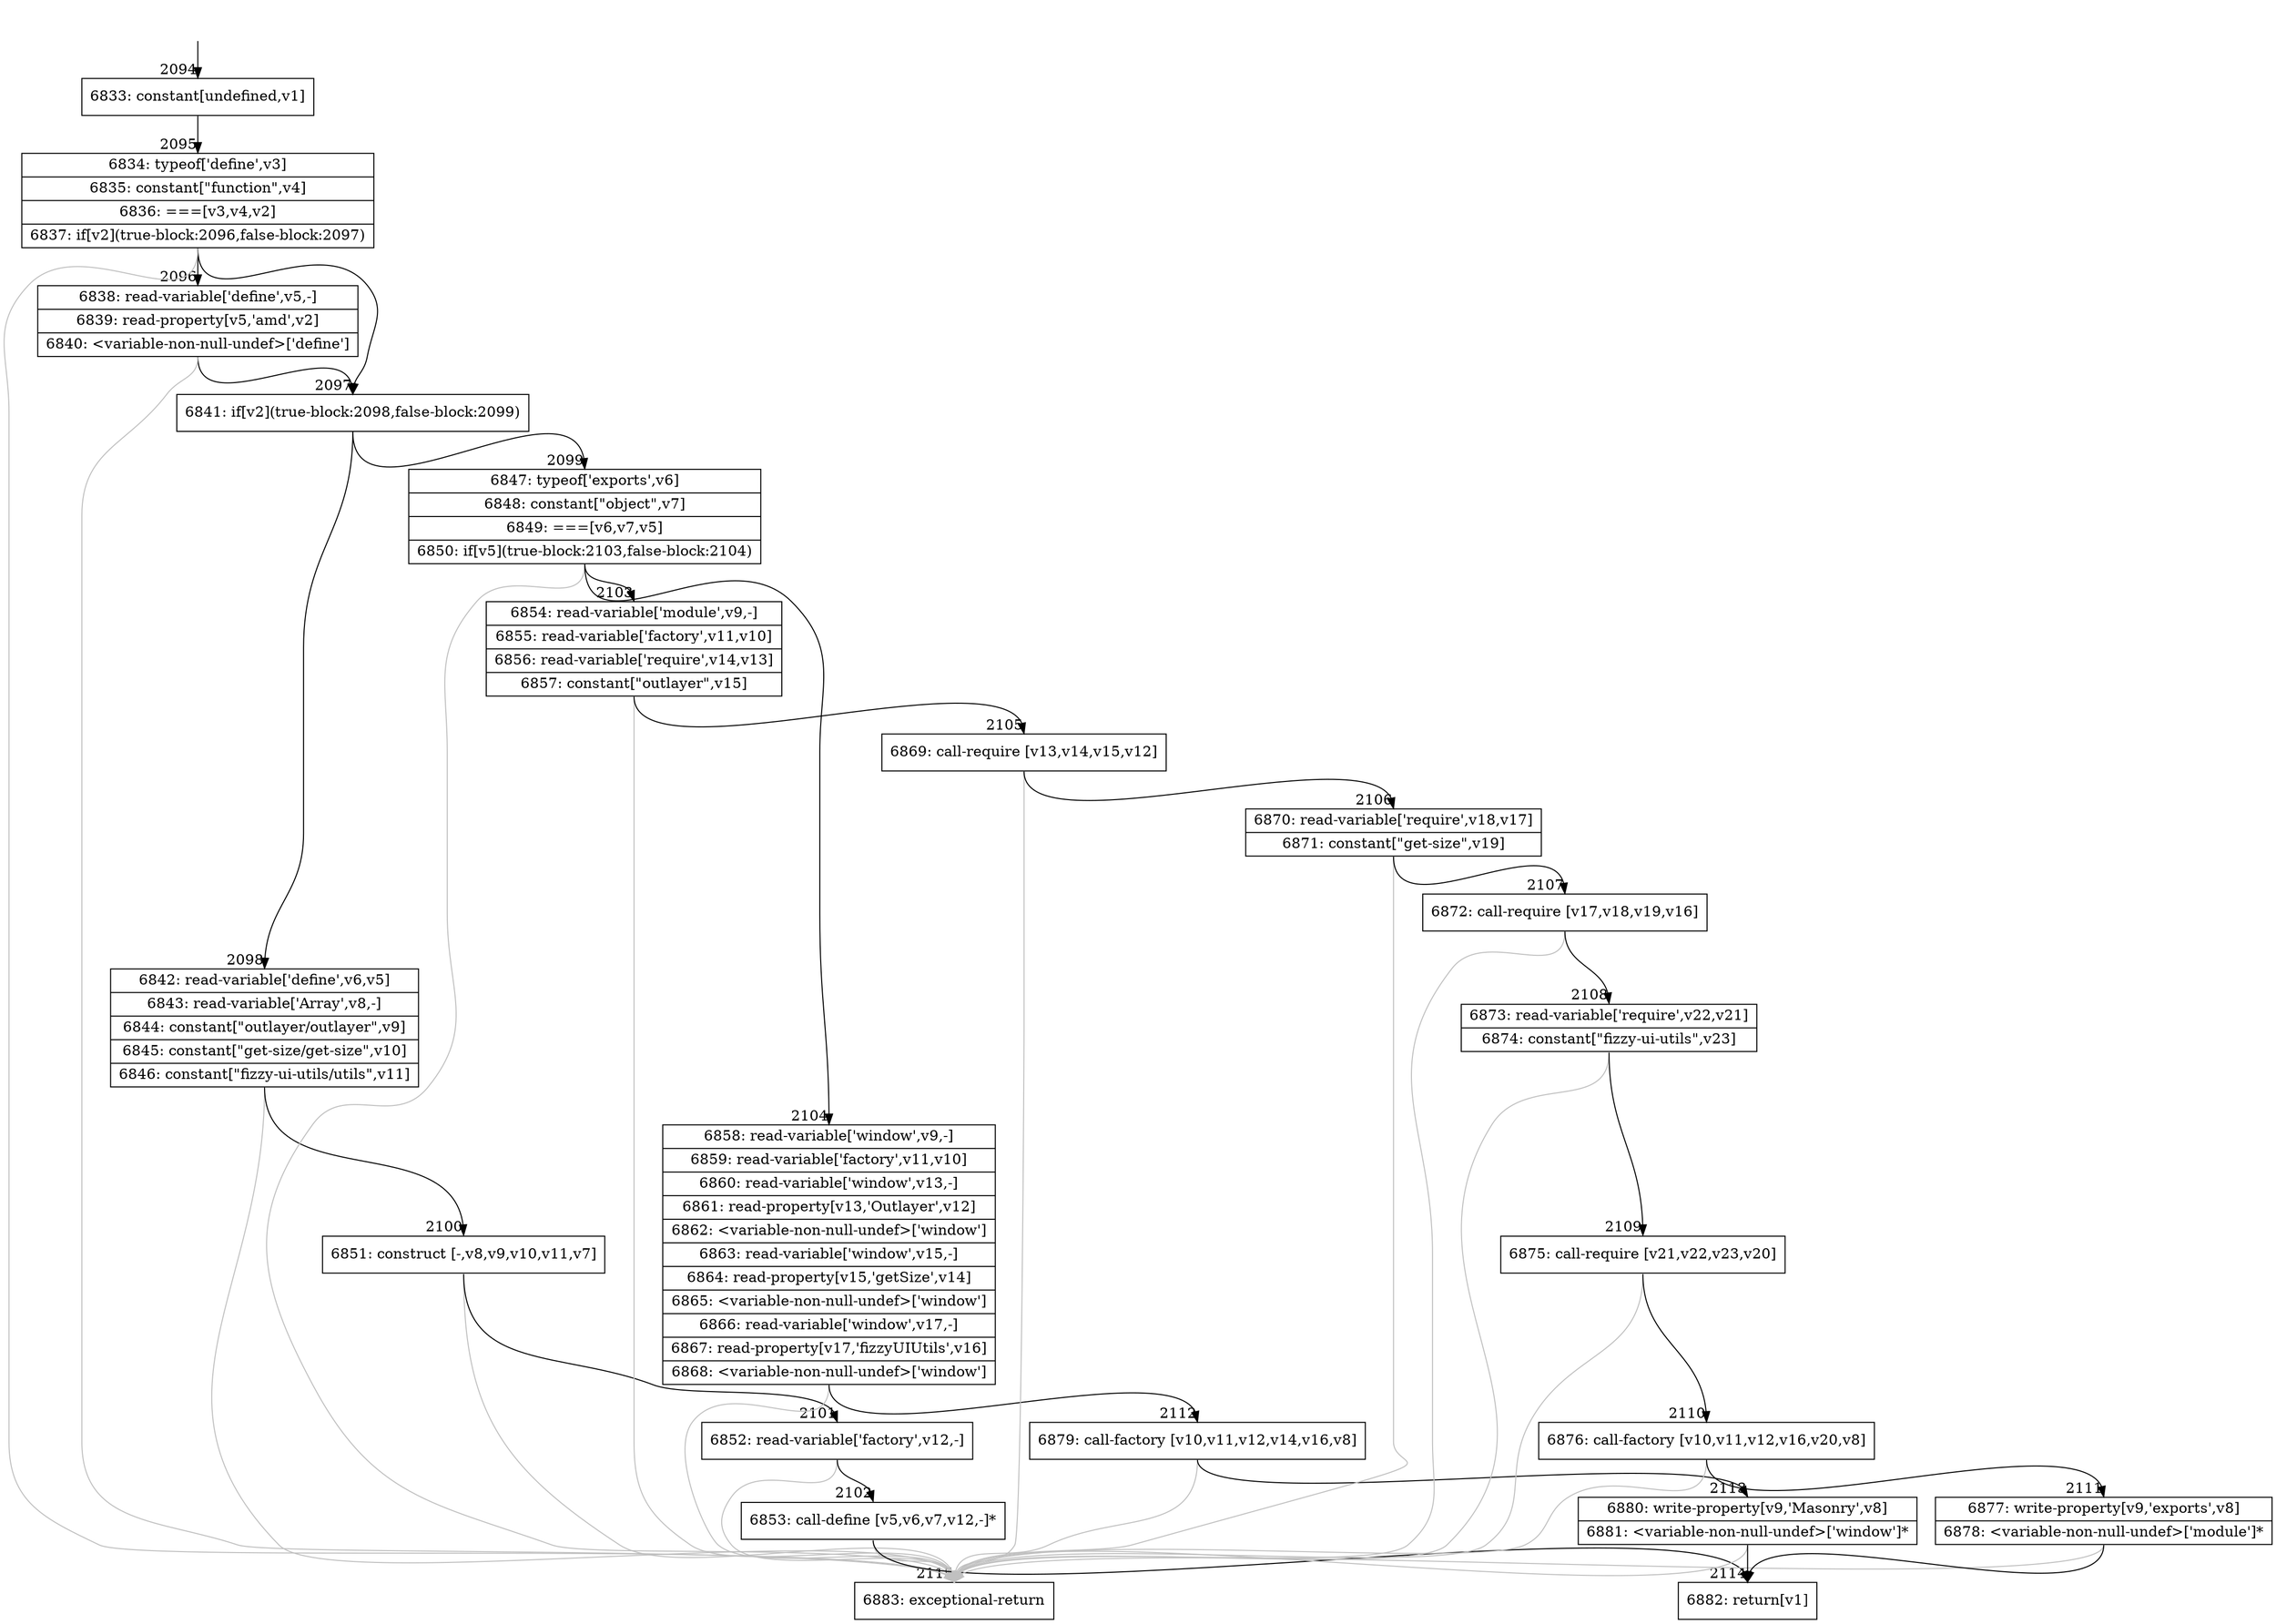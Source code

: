 digraph {
rankdir="TD"
BB_entry192[shape=none,label=""];
BB_entry192 -> BB2094 [tailport=s, headport=n, headlabel="    2094"]
BB2094 [shape=record label="{6833: constant[undefined,v1]}" ] 
BB2094 -> BB2095 [tailport=s, headport=n, headlabel="      2095"]
BB2095 [shape=record label="{6834: typeof['define',v3]|6835: constant[\"function\",v4]|6836: ===[v3,v4,v2]|6837: if[v2](true-block:2096,false-block:2097)}" ] 
BB2095 -> BB2097 [tailport=s, headport=n, headlabel="      2097"]
BB2095 -> BB2096 [tailport=s, headport=n, headlabel="      2096"]
BB2095 -> BB2115 [tailport=s, headport=n, color=gray, headlabel="      2115"]
BB2096 [shape=record label="{6838: read-variable['define',v5,-]|6839: read-property[v5,'amd',v2]|6840: \<variable-non-null-undef\>['define']}" ] 
BB2096 -> BB2097 [tailport=s, headport=n]
BB2096 -> BB2115 [tailport=s, headport=n, color=gray]
BB2097 [shape=record label="{6841: if[v2](true-block:2098,false-block:2099)}" ] 
BB2097 -> BB2098 [tailport=s, headport=n, headlabel="      2098"]
BB2097 -> BB2099 [tailport=s, headport=n, headlabel="      2099"]
BB2098 [shape=record label="{6842: read-variable['define',v6,v5]|6843: read-variable['Array',v8,-]|6844: constant[\"outlayer/outlayer\",v9]|6845: constant[\"get-size/get-size\",v10]|6846: constant[\"fizzy-ui-utils/utils\",v11]}" ] 
BB2098 -> BB2100 [tailport=s, headport=n, headlabel="      2100"]
BB2098 -> BB2115 [tailport=s, headport=n, color=gray]
BB2099 [shape=record label="{6847: typeof['exports',v6]|6848: constant[\"object\",v7]|6849: ===[v6,v7,v5]|6850: if[v5](true-block:2103,false-block:2104)}" ] 
BB2099 -> BB2103 [tailport=s, headport=n, headlabel="      2103"]
BB2099 -> BB2104 [tailport=s, headport=n, headlabel="      2104"]
BB2099 -> BB2115 [tailport=s, headport=n, color=gray]
BB2100 [shape=record label="{6851: construct [-,v8,v9,v10,v11,v7]}" ] 
BB2100 -> BB2101 [tailport=s, headport=n, headlabel="      2101"]
BB2100 -> BB2115 [tailport=s, headport=n, color=gray]
BB2101 [shape=record label="{6852: read-variable['factory',v12,-]}" ] 
BB2101 -> BB2102 [tailport=s, headport=n, headlabel="      2102"]
BB2101 -> BB2115 [tailport=s, headport=n, color=gray]
BB2102 [shape=record label="{6853: call-define [v5,v6,v7,v12,-]*}" ] 
BB2102 -> BB2114 [tailport=s, headport=n, headlabel="      2114"]
BB2102 -> BB2115 [tailport=s, headport=n, color=gray]
BB2103 [shape=record label="{6854: read-variable['module',v9,-]|6855: read-variable['factory',v11,v10]|6856: read-variable['require',v14,v13]|6857: constant[\"outlayer\",v15]}" ] 
BB2103 -> BB2105 [tailport=s, headport=n, headlabel="      2105"]
BB2103 -> BB2115 [tailport=s, headport=n, color=gray]
BB2104 [shape=record label="{6858: read-variable['window',v9,-]|6859: read-variable['factory',v11,v10]|6860: read-variable['window',v13,-]|6861: read-property[v13,'Outlayer',v12]|6862: \<variable-non-null-undef\>['window']|6863: read-variable['window',v15,-]|6864: read-property[v15,'getSize',v14]|6865: \<variable-non-null-undef\>['window']|6866: read-variable['window',v17,-]|6867: read-property[v17,'fizzyUIUtils',v16]|6868: \<variable-non-null-undef\>['window']}" ] 
BB2104 -> BB2112 [tailport=s, headport=n, headlabel="      2112"]
BB2104 -> BB2115 [tailport=s, headport=n, color=gray]
BB2105 [shape=record label="{6869: call-require [v13,v14,v15,v12]}" ] 
BB2105 -> BB2106 [tailport=s, headport=n, headlabel="      2106"]
BB2105 -> BB2115 [tailport=s, headport=n, color=gray]
BB2106 [shape=record label="{6870: read-variable['require',v18,v17]|6871: constant[\"get-size\",v19]}" ] 
BB2106 -> BB2107 [tailport=s, headport=n, headlabel="      2107"]
BB2106 -> BB2115 [tailport=s, headport=n, color=gray]
BB2107 [shape=record label="{6872: call-require [v17,v18,v19,v16]}" ] 
BB2107 -> BB2108 [tailport=s, headport=n, headlabel="      2108"]
BB2107 -> BB2115 [tailport=s, headport=n, color=gray]
BB2108 [shape=record label="{6873: read-variable['require',v22,v21]|6874: constant[\"fizzy-ui-utils\",v23]}" ] 
BB2108 -> BB2109 [tailport=s, headport=n, headlabel="      2109"]
BB2108 -> BB2115 [tailport=s, headport=n, color=gray]
BB2109 [shape=record label="{6875: call-require [v21,v22,v23,v20]}" ] 
BB2109 -> BB2110 [tailport=s, headport=n, headlabel="      2110"]
BB2109 -> BB2115 [tailport=s, headport=n, color=gray]
BB2110 [shape=record label="{6876: call-factory [v10,v11,v12,v16,v20,v8]}" ] 
BB2110 -> BB2111 [tailport=s, headport=n, headlabel="      2111"]
BB2110 -> BB2115 [tailport=s, headport=n, color=gray]
BB2111 [shape=record label="{6877: write-property[v9,'exports',v8]|6878: \<variable-non-null-undef\>['module']*}" ] 
BB2111 -> BB2114 [tailport=s, headport=n]
BB2111 -> BB2115 [tailport=s, headport=n, color=gray]
BB2112 [shape=record label="{6879: call-factory [v10,v11,v12,v14,v16,v8]}" ] 
BB2112 -> BB2113 [tailport=s, headport=n, headlabel="      2113"]
BB2112 -> BB2115 [tailport=s, headport=n, color=gray]
BB2113 [shape=record label="{6880: write-property[v9,'Masonry',v8]|6881: \<variable-non-null-undef\>['window']*}" ] 
BB2113 -> BB2114 [tailport=s, headport=n]
BB2113 -> BB2115 [tailport=s, headport=n, color=gray]
BB2114 [shape=record label="{6882: return[v1]}" ] 
BB2115 [shape=record label="{6883: exceptional-return}" ] 
//#$~ 2969
}
